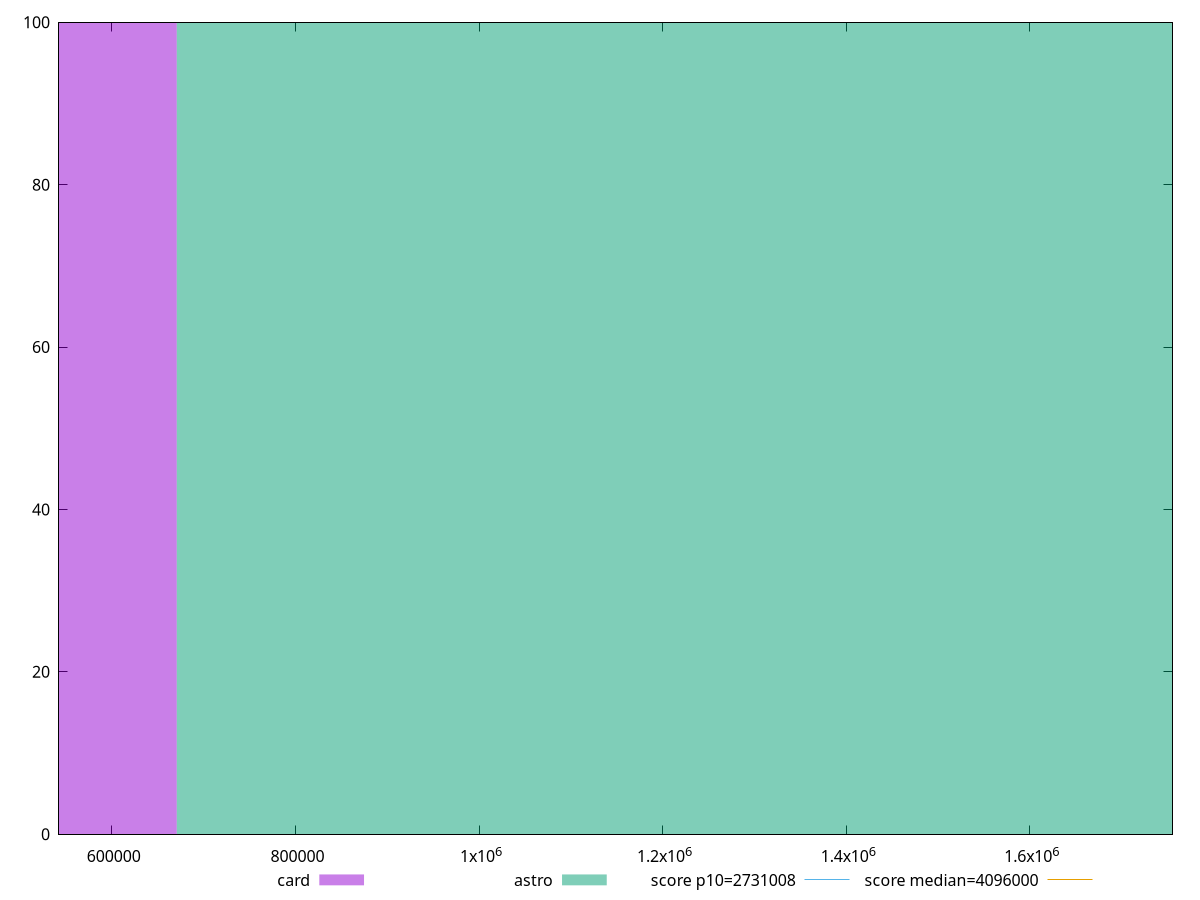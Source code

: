 reset

$card <<EOF
0 100
EOF

$astro <<EOF
1341500.4493641926 100
EOF

set key outside below
set boxwidth 1341500.4493641926
set xrange [542414:1755526]
set yrange [0:100]
set trange [0:100]
set style fill transparent solid 0.5 noborder

set parametric
set terminal svg size 640, 500 enhanced background rgb 'white'
set output "reports/report_00031_2021-02-24T23-18-18.084Z/total-byte-weight/comparison/histogram/2_vs_3.svg"

plot $card title "card" with boxes, \
     $astro title "astro" with boxes, \
     2731008,t title "score p10=2731008", \
     4096000,t title "score median=4096000"

reset
